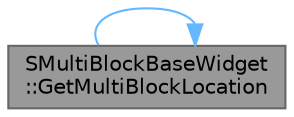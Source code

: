 digraph "SMultiBlockBaseWidget::GetMultiBlockLocation"
{
 // INTERACTIVE_SVG=YES
 // LATEX_PDF_SIZE
  bgcolor="transparent";
  edge [fontname=Helvetica,fontsize=10,labelfontname=Helvetica,labelfontsize=10];
  node [fontname=Helvetica,fontsize=10,shape=box,height=0.2,width=0.4];
  rankdir="LR";
  Node1 [id="Node000001",label="SMultiBlockBaseWidget\l::GetMultiBlockLocation",height=0.2,width=0.4,color="gray40", fillcolor="grey60", style="filled", fontcolor="black",tooltip="Returns this MultiBlocks location."];
  Node1 -> Node1 [id="edge1_Node000001_Node000001",color="steelblue1",style="solid",tooltip=" "];
}
